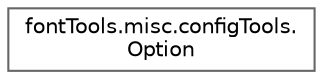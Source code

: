 digraph "Graphical Class Hierarchy"
{
 // LATEX_PDF_SIZE
  bgcolor="transparent";
  edge [fontname=Helvetica,fontsize=10,labelfontname=Helvetica,labelfontsize=10];
  node [fontname=Helvetica,fontsize=10,shape=box,height=0.2,width=0.4];
  rankdir="LR";
  Node0 [id="Node000000",label="fontTools.misc.configTools.\lOption",height=0.2,width=0.4,color="grey40", fillcolor="white", style="filled",URL="$df/db1/classfontTools_1_1misc_1_1configTools_1_1Option.html",tooltip=" "];
}
